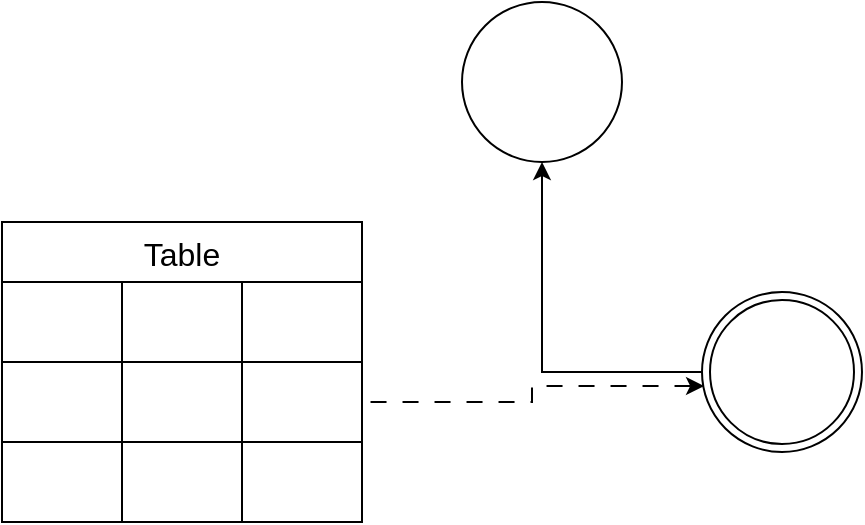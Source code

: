 <mxfile version="26.0.1">
  <diagram name="Page-1" id="AeevmCrrUM2xbO77WCou">
    <mxGraphModel dx="832" dy="1537" grid="1" gridSize="10" guides="1" tooltips="1" connect="1" arrows="1" fold="1" page="1" pageScale="1" pageWidth="850" pageHeight="1100" math="0" shadow="0">
      <root>
        <mxCell id="0" />
        <mxCell id="1" parent="0" />
        <mxCell id="c3CK1TthNU3o2S7UQOBy-1" value="Table" style="shape=table;startSize=30;container=1;collapsible=0;childLayout=tableLayout;strokeColor=default;fontSize=16;" vertex="1" parent="1">
          <mxGeometry x="190" y="-290" width="180" height="150" as="geometry" />
        </mxCell>
        <mxCell id="c3CK1TthNU3o2S7UQOBy-2" value="" style="shape=tableRow;horizontal=0;startSize=0;swimlaneHead=0;swimlaneBody=0;strokeColor=inherit;top=0;left=0;bottom=0;right=0;collapsible=0;dropTarget=0;fillColor=none;points=[[0,0.5],[1,0.5]];portConstraint=eastwest;fontSize=16;" vertex="1" parent="c3CK1TthNU3o2S7UQOBy-1">
          <mxGeometry y="30" width="180" height="40" as="geometry" />
        </mxCell>
        <mxCell id="c3CK1TthNU3o2S7UQOBy-3" value="" style="shape=partialRectangle;html=1;whiteSpace=wrap;connectable=0;strokeColor=inherit;overflow=hidden;fillColor=none;top=0;left=0;bottom=0;right=0;pointerEvents=1;fontSize=16;" vertex="1" parent="c3CK1TthNU3o2S7UQOBy-2">
          <mxGeometry width="60" height="40" as="geometry">
            <mxRectangle width="60" height="40" as="alternateBounds" />
          </mxGeometry>
        </mxCell>
        <mxCell id="c3CK1TthNU3o2S7UQOBy-4" value="" style="shape=partialRectangle;html=1;whiteSpace=wrap;connectable=0;strokeColor=inherit;overflow=hidden;fillColor=none;top=0;left=0;bottom=0;right=0;pointerEvents=1;fontSize=16;" vertex="1" parent="c3CK1TthNU3o2S7UQOBy-2">
          <mxGeometry x="60" width="60" height="40" as="geometry">
            <mxRectangle width="60" height="40" as="alternateBounds" />
          </mxGeometry>
        </mxCell>
        <mxCell id="c3CK1TthNU3o2S7UQOBy-5" value="" style="shape=partialRectangle;html=1;whiteSpace=wrap;connectable=0;strokeColor=inherit;overflow=hidden;fillColor=none;top=0;left=0;bottom=0;right=0;pointerEvents=1;fontSize=16;" vertex="1" parent="c3CK1TthNU3o2S7UQOBy-2">
          <mxGeometry x="120" width="60" height="40" as="geometry">
            <mxRectangle width="60" height="40" as="alternateBounds" />
          </mxGeometry>
        </mxCell>
        <mxCell id="c3CK1TthNU3o2S7UQOBy-6" value="" style="shape=tableRow;horizontal=0;startSize=0;swimlaneHead=0;swimlaneBody=0;strokeColor=inherit;top=0;left=0;bottom=0;right=0;collapsible=0;dropTarget=0;fillColor=none;points=[[0,0.5],[1,0.5]];portConstraint=eastwest;fontSize=16;" vertex="1" parent="c3CK1TthNU3o2S7UQOBy-1">
          <mxGeometry y="70" width="180" height="40" as="geometry" />
        </mxCell>
        <mxCell id="c3CK1TthNU3o2S7UQOBy-7" value="" style="shape=partialRectangle;html=1;whiteSpace=wrap;connectable=0;strokeColor=inherit;overflow=hidden;fillColor=none;top=0;left=0;bottom=0;right=0;pointerEvents=1;fontSize=16;" vertex="1" parent="c3CK1TthNU3o2S7UQOBy-6">
          <mxGeometry width="60" height="40" as="geometry">
            <mxRectangle width="60" height="40" as="alternateBounds" />
          </mxGeometry>
        </mxCell>
        <mxCell id="c3CK1TthNU3o2S7UQOBy-8" value="" style="shape=partialRectangle;html=1;whiteSpace=wrap;connectable=0;strokeColor=inherit;overflow=hidden;fillColor=none;top=0;left=0;bottom=0;right=0;pointerEvents=1;fontSize=16;" vertex="1" parent="c3CK1TthNU3o2S7UQOBy-6">
          <mxGeometry x="60" width="60" height="40" as="geometry">
            <mxRectangle width="60" height="40" as="alternateBounds" />
          </mxGeometry>
        </mxCell>
        <mxCell id="c3CK1TthNU3o2S7UQOBy-9" value="" style="shape=partialRectangle;html=1;whiteSpace=wrap;connectable=0;strokeColor=inherit;overflow=hidden;fillColor=none;top=0;left=0;bottom=0;right=0;pointerEvents=1;fontSize=16;" vertex="1" parent="c3CK1TthNU3o2S7UQOBy-6">
          <mxGeometry x="120" width="60" height="40" as="geometry">
            <mxRectangle width="60" height="40" as="alternateBounds" />
          </mxGeometry>
        </mxCell>
        <mxCell id="c3CK1TthNU3o2S7UQOBy-10" value="" style="shape=tableRow;horizontal=0;startSize=0;swimlaneHead=0;swimlaneBody=0;strokeColor=inherit;top=0;left=0;bottom=0;right=0;collapsible=0;dropTarget=0;fillColor=none;points=[[0,0.5],[1,0.5]];portConstraint=eastwest;fontSize=16;" vertex="1" parent="c3CK1TthNU3o2S7UQOBy-1">
          <mxGeometry y="110" width="180" height="40" as="geometry" />
        </mxCell>
        <mxCell id="c3CK1TthNU3o2S7UQOBy-11" value="" style="shape=partialRectangle;html=1;whiteSpace=wrap;connectable=0;strokeColor=inherit;overflow=hidden;fillColor=none;top=0;left=0;bottom=0;right=0;pointerEvents=1;fontSize=16;" vertex="1" parent="c3CK1TthNU3o2S7UQOBy-10">
          <mxGeometry width="60" height="40" as="geometry">
            <mxRectangle width="60" height="40" as="alternateBounds" />
          </mxGeometry>
        </mxCell>
        <mxCell id="c3CK1TthNU3o2S7UQOBy-12" value="" style="shape=partialRectangle;html=1;whiteSpace=wrap;connectable=0;strokeColor=inherit;overflow=hidden;fillColor=none;top=0;left=0;bottom=0;right=0;pointerEvents=1;fontSize=16;" vertex="1" parent="c3CK1TthNU3o2S7UQOBy-10">
          <mxGeometry x="60" width="60" height="40" as="geometry">
            <mxRectangle width="60" height="40" as="alternateBounds" />
          </mxGeometry>
        </mxCell>
        <mxCell id="c3CK1TthNU3o2S7UQOBy-13" value="" style="shape=partialRectangle;html=1;whiteSpace=wrap;connectable=0;strokeColor=inherit;overflow=hidden;fillColor=none;top=0;left=0;bottom=0;right=0;pointerEvents=1;fontSize=16;" vertex="1" parent="c3CK1TthNU3o2S7UQOBy-10">
          <mxGeometry x="120" width="60" height="40" as="geometry">
            <mxRectangle width="60" height="40" as="alternateBounds" />
          </mxGeometry>
        </mxCell>
        <mxCell id="c3CK1TthNU3o2S7UQOBy-17" value="" style="edgeStyle=orthogonalEdgeStyle;rounded=0;orthogonalLoop=1;jettySize=auto;html=1;" edge="1" parent="1" source="c3CK1TthNU3o2S7UQOBy-14" target="c3CK1TthNU3o2S7UQOBy-16">
          <mxGeometry relative="1" as="geometry" />
        </mxCell>
        <mxCell id="c3CK1TthNU3o2S7UQOBy-14" value="" style="ellipse;shape=doubleEllipse;whiteSpace=wrap;html=1;aspect=fixed;" vertex="1" parent="1">
          <mxGeometry x="540" y="-255" width="80" height="80" as="geometry" />
        </mxCell>
        <mxCell id="c3CK1TthNU3o2S7UQOBy-15" style="edgeStyle=orthogonalEdgeStyle;rounded=0;orthogonalLoop=1;jettySize=auto;html=1;exitX=1;exitY=0.5;exitDx=0;exitDy=0;entryX=0.013;entryY=0.588;entryDx=0;entryDy=0;entryPerimeter=0;flowAnimation=1;" edge="1" parent="1" source="c3CK1TthNU3o2S7UQOBy-6" target="c3CK1TthNU3o2S7UQOBy-14">
          <mxGeometry relative="1" as="geometry" />
        </mxCell>
        <mxCell id="c3CK1TthNU3o2S7UQOBy-16" value="" style="ellipse;whiteSpace=wrap;html=1;" vertex="1" parent="1">
          <mxGeometry x="420" y="-400" width="80" height="80" as="geometry" />
        </mxCell>
      </root>
    </mxGraphModel>
  </diagram>
</mxfile>
